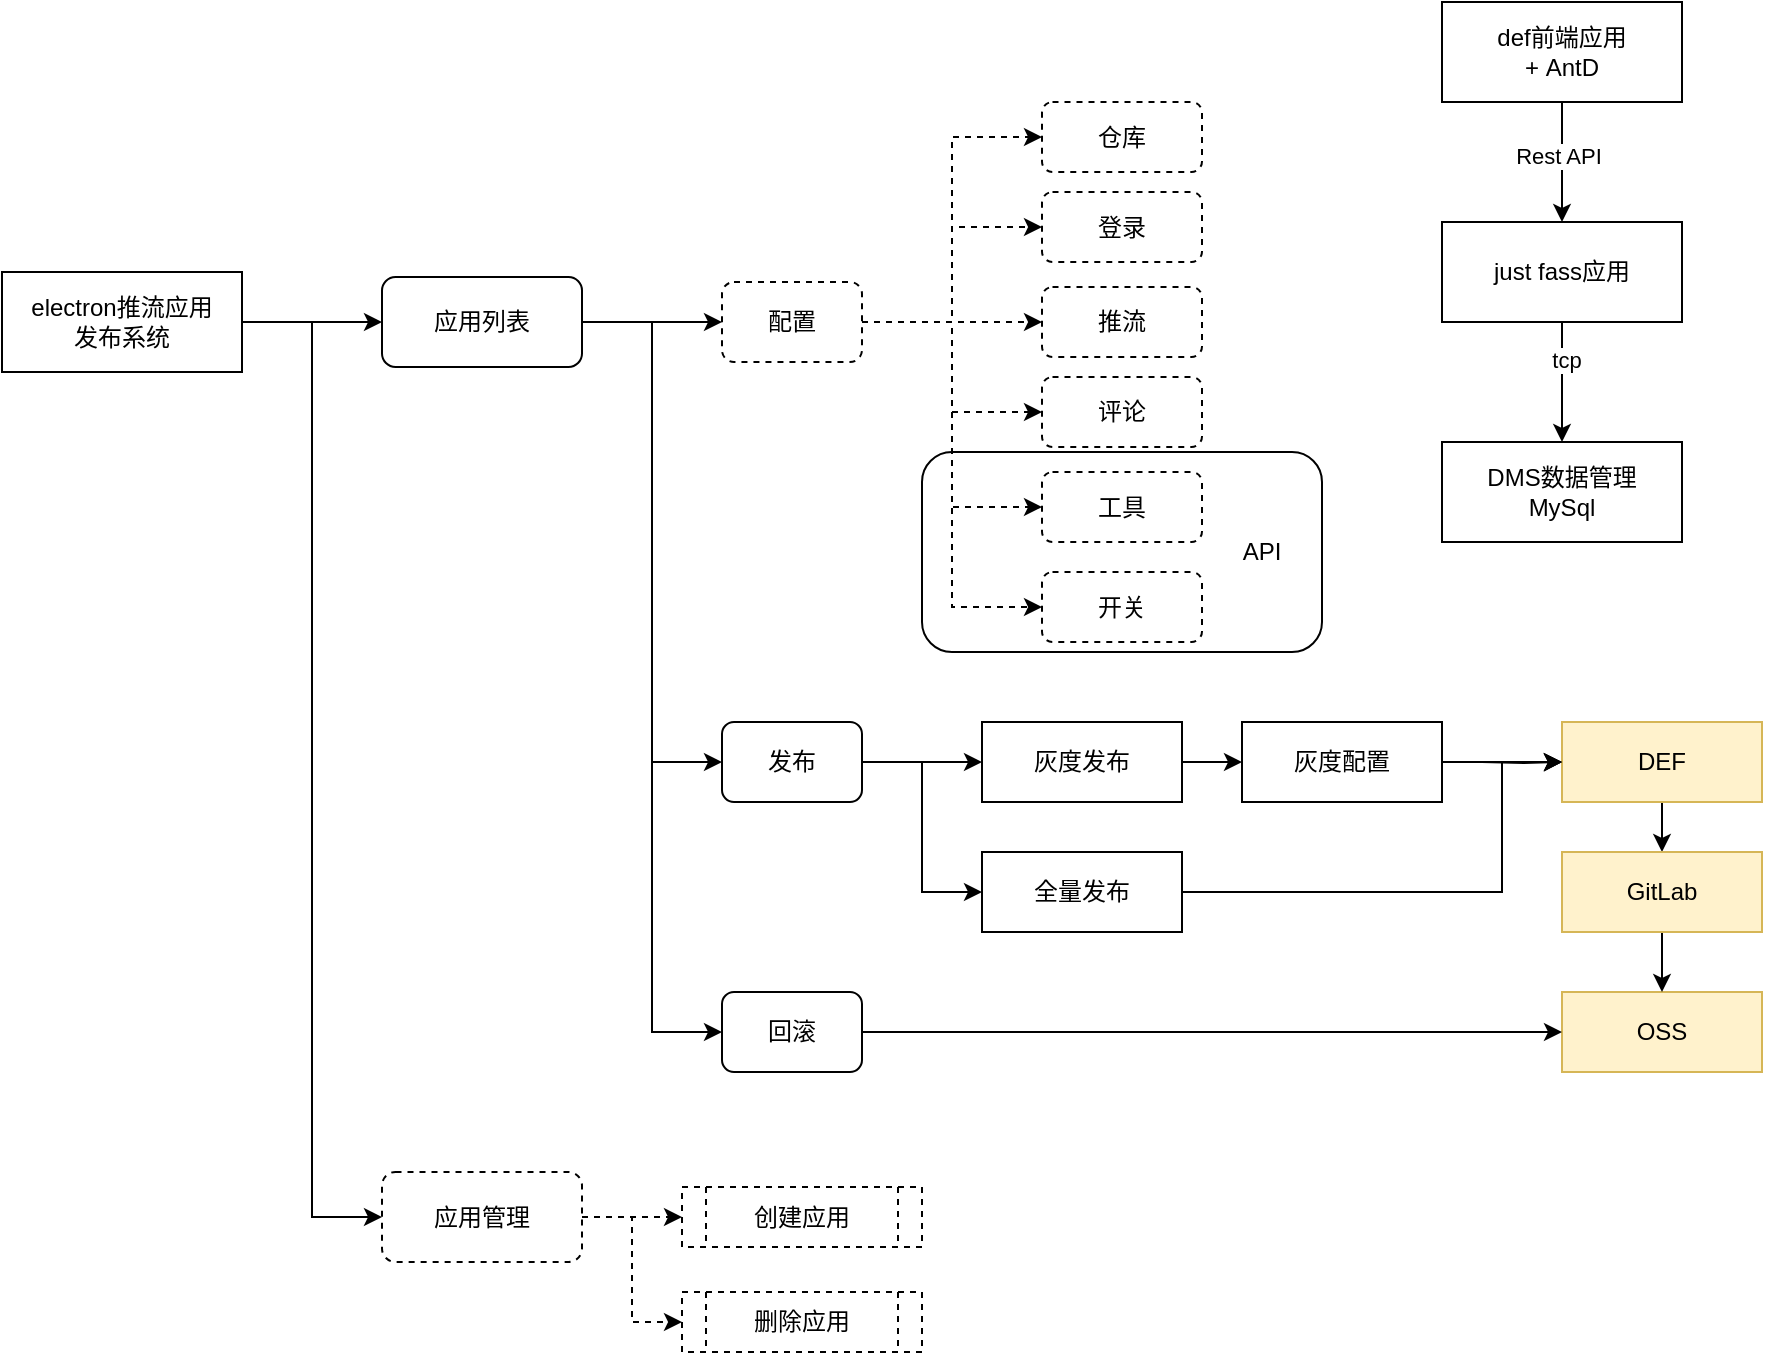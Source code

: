 <mxfile version="14.6.6" type="github">
  <diagram id="VvBguyoA1NxEOyyfGwUk" name="Page-1">
    <mxGraphModel dx="1298" dy="2035" grid="1" gridSize="10" guides="1" tooltips="1" connect="1" arrows="1" fold="1" page="1" pageScale="1" pageWidth="827" pageHeight="1169" math="0" shadow="0">
      <root>
        <mxCell id="0" />
        <mxCell id="1" parent="0" />
        <mxCell id="HswgILT7rwCR9YleaQXq-94" value="" style="rounded=1;whiteSpace=wrap;html=1;" vertex="1" parent="1">
          <mxGeometry x="620" y="120" width="200" height="100" as="geometry" />
        </mxCell>
        <mxCell id="HswgILT7rwCR9YleaQXq-21" style="edgeStyle=orthogonalEdgeStyle;rounded=0;orthogonalLoop=1;jettySize=auto;html=1;exitX=1;exitY=0.5;exitDx=0;exitDy=0;" edge="1" parent="1" source="HswgILT7rwCR9YleaQXq-1" target="HswgILT7rwCR9YleaQXq-19">
          <mxGeometry relative="1" as="geometry" />
        </mxCell>
        <mxCell id="HswgILT7rwCR9YleaQXq-22" style="edgeStyle=orthogonalEdgeStyle;rounded=0;orthogonalLoop=1;jettySize=auto;html=1;exitX=1;exitY=0.5;exitDx=0;exitDy=0;entryX=0;entryY=0.5;entryDx=0;entryDy=0;" edge="1" parent="1" source="HswgILT7rwCR9YleaQXq-1" target="HswgILT7rwCR9YleaQXq-20">
          <mxGeometry relative="1" as="geometry" />
        </mxCell>
        <mxCell id="HswgILT7rwCR9YleaQXq-1" value="electron推流应用&lt;br&gt;发布系统" style="rounded=0;whiteSpace=wrap;html=1;" vertex="1" parent="1">
          <mxGeometry x="160" y="30" width="120" height="50" as="geometry" />
        </mxCell>
        <mxCell id="HswgILT7rwCR9YleaQXq-39" style="edgeStyle=orthogonalEdgeStyle;rounded=0;orthogonalLoop=1;jettySize=auto;html=1;exitX=0.5;exitY=1;exitDx=0;exitDy=0;entryX=0.5;entryY=0;entryDx=0;entryDy=0;" edge="1" parent="1" source="HswgILT7rwCR9YleaQXq-2" target="HswgILT7rwCR9YleaQXq-9">
          <mxGeometry relative="1" as="geometry" />
        </mxCell>
        <mxCell id="HswgILT7rwCR9YleaQXq-2" value="DEF" style="rounded=0;whiteSpace=wrap;html=1;fillColor=#fff2cc;strokeColor=#d6b656;" vertex="1" parent="1">
          <mxGeometry x="940" y="255" width="100" height="40" as="geometry" />
        </mxCell>
        <mxCell id="HswgILT7rwCR9YleaQXq-3" value="OSS" style="rounded=0;whiteSpace=wrap;html=1;fillColor=#fff2cc;strokeColor=#d6b656;" vertex="1" parent="1">
          <mxGeometry x="940" y="390" width="100" height="40" as="geometry" />
        </mxCell>
        <mxCell id="HswgILT7rwCR9YleaQXq-52" style="edgeStyle=orthogonalEdgeStyle;rounded=0;orthogonalLoop=1;jettySize=auto;html=1;exitX=1;exitY=0.5;exitDx=0;exitDy=0;entryX=0;entryY=0.5;entryDx=0;entryDy=0;" edge="1" parent="1" source="HswgILT7rwCR9YleaQXq-7" target="HswgILT7rwCR9YleaQXq-49">
          <mxGeometry relative="1" as="geometry" />
        </mxCell>
        <mxCell id="HswgILT7rwCR9YleaQXq-54" style="edgeStyle=orthogonalEdgeStyle;rounded=0;orthogonalLoop=1;jettySize=auto;html=1;exitX=1;exitY=0.5;exitDx=0;exitDy=0;entryX=0;entryY=0.5;entryDx=0;entryDy=0;" edge="1" parent="1" source="HswgILT7rwCR9YleaQXq-7" target="HswgILT7rwCR9YleaQXq-51">
          <mxGeometry relative="1" as="geometry" />
        </mxCell>
        <mxCell id="HswgILT7rwCR9YleaQXq-7" value="发布" style="rounded=1;whiteSpace=wrap;html=1;" vertex="1" parent="1">
          <mxGeometry x="520" y="255" width="70" height="40" as="geometry" />
        </mxCell>
        <mxCell id="HswgILT7rwCR9YleaQXq-41" style="edgeStyle=orthogonalEdgeStyle;rounded=0;orthogonalLoop=1;jettySize=auto;html=1;exitX=1;exitY=0.5;exitDx=0;exitDy=0;entryX=0;entryY=0.5;entryDx=0;entryDy=0;" edge="1" parent="1" source="HswgILT7rwCR9YleaQXq-8" target="HswgILT7rwCR9YleaQXq-3">
          <mxGeometry relative="1" as="geometry" />
        </mxCell>
        <mxCell id="HswgILT7rwCR9YleaQXq-8" value="回滚" style="rounded=1;whiteSpace=wrap;html=1;" vertex="1" parent="1">
          <mxGeometry x="520" y="390" width="70" height="40" as="geometry" />
        </mxCell>
        <mxCell id="HswgILT7rwCR9YleaQXq-40" style="edgeStyle=orthogonalEdgeStyle;rounded=0;orthogonalLoop=1;jettySize=auto;html=1;exitX=0.5;exitY=1;exitDx=0;exitDy=0;entryX=0.5;entryY=0;entryDx=0;entryDy=0;" edge="1" parent="1" source="HswgILT7rwCR9YleaQXq-9" target="HswgILT7rwCR9YleaQXq-3">
          <mxGeometry relative="1" as="geometry" />
        </mxCell>
        <mxCell id="HswgILT7rwCR9YleaQXq-9" value="GitLab" style="rounded=0;whiteSpace=wrap;html=1;fillColor=#fff2cc;strokeColor=#d6b656;" vertex="1" parent="1">
          <mxGeometry x="940" y="320" width="100" height="40" as="geometry" />
        </mxCell>
        <mxCell id="HswgILT7rwCR9YleaQXq-26" style="edgeStyle=orthogonalEdgeStyle;rounded=0;orthogonalLoop=1;jettySize=auto;html=1;exitX=1;exitY=0.5;exitDx=0;exitDy=0;entryX=0;entryY=0.5;entryDx=0;entryDy=0;dashed=1;" edge="1" parent="1" source="HswgILT7rwCR9YleaQXq-12" target="HswgILT7rwCR9YleaQXq-24">
          <mxGeometry relative="1" as="geometry" />
        </mxCell>
        <mxCell id="HswgILT7rwCR9YleaQXq-27" style="edgeStyle=orthogonalEdgeStyle;rounded=0;orthogonalLoop=1;jettySize=auto;html=1;exitX=1;exitY=0.5;exitDx=0;exitDy=0;entryX=0;entryY=0.5;entryDx=0;entryDy=0;dashed=1;" edge="1" parent="1" source="HswgILT7rwCR9YleaQXq-12" target="HswgILT7rwCR9YleaQXq-13">
          <mxGeometry relative="1" as="geometry" />
        </mxCell>
        <mxCell id="HswgILT7rwCR9YleaQXq-28" style="edgeStyle=orthogonalEdgeStyle;rounded=0;orthogonalLoop=1;jettySize=auto;html=1;exitX=1;exitY=0.5;exitDx=0;exitDy=0;entryX=0;entryY=0.5;entryDx=0;entryDy=0;dashed=1;" edge="1" parent="1" source="HswgILT7rwCR9YleaQXq-12" target="HswgILT7rwCR9YleaQXq-15">
          <mxGeometry relative="1" as="geometry" />
        </mxCell>
        <mxCell id="HswgILT7rwCR9YleaQXq-29" style="edgeStyle=orthogonalEdgeStyle;rounded=0;orthogonalLoop=1;jettySize=auto;html=1;exitX=1;exitY=0.5;exitDx=0;exitDy=0;entryX=0;entryY=0.5;entryDx=0;entryDy=0;dashed=1;" edge="1" parent="1" source="HswgILT7rwCR9YleaQXq-12" target="HswgILT7rwCR9YleaQXq-16">
          <mxGeometry relative="1" as="geometry" />
        </mxCell>
        <mxCell id="HswgILT7rwCR9YleaQXq-30" style="edgeStyle=orthogonalEdgeStyle;rounded=0;orthogonalLoop=1;jettySize=auto;html=1;exitX=1;exitY=0.5;exitDx=0;exitDy=0;entryX=0;entryY=0.5;entryDx=0;entryDy=0;dashed=1;" edge="1" parent="1" source="HswgILT7rwCR9YleaQXq-12" target="HswgILT7rwCR9YleaQXq-14">
          <mxGeometry relative="1" as="geometry" />
        </mxCell>
        <mxCell id="HswgILT7rwCR9YleaQXq-48" style="edgeStyle=orthogonalEdgeStyle;rounded=0;orthogonalLoop=1;jettySize=auto;html=1;exitX=1;exitY=0.5;exitDx=0;exitDy=0;entryX=0;entryY=0.5;entryDx=0;entryDy=0;dashed=1;" edge="1" parent="1" source="HswgILT7rwCR9YleaQXq-12" target="HswgILT7rwCR9YleaQXq-47">
          <mxGeometry relative="1" as="geometry" />
        </mxCell>
        <mxCell id="HswgILT7rwCR9YleaQXq-12" value="配置" style="rounded=1;whiteSpace=wrap;html=1;dashed=1;" vertex="1" parent="1">
          <mxGeometry x="520" y="35" width="70" height="40" as="geometry" />
        </mxCell>
        <mxCell id="HswgILT7rwCR9YleaQXq-13" value="登录" style="rounded=1;whiteSpace=wrap;html=1;dashed=1;" vertex="1" parent="1">
          <mxGeometry x="680" y="-10" width="80" height="35" as="geometry" />
        </mxCell>
        <mxCell id="HswgILT7rwCR9YleaQXq-14" value="工具" style="rounded=1;whiteSpace=wrap;html=1;dashed=1;" vertex="1" parent="1">
          <mxGeometry x="680" y="130" width="80" height="35" as="geometry" />
        </mxCell>
        <mxCell id="HswgILT7rwCR9YleaQXq-15" value="推流" style="rounded=1;whiteSpace=wrap;html=1;dashed=1;" vertex="1" parent="1">
          <mxGeometry x="680" y="37.5" width="80" height="35" as="geometry" />
        </mxCell>
        <mxCell id="HswgILT7rwCR9YleaQXq-16" value="评论" style="rounded=1;whiteSpace=wrap;html=1;dashed=1;" vertex="1" parent="1">
          <mxGeometry x="680" y="82.5" width="80" height="35" as="geometry" />
        </mxCell>
        <mxCell id="HswgILT7rwCR9YleaQXq-25" style="edgeStyle=orthogonalEdgeStyle;rounded=0;orthogonalLoop=1;jettySize=auto;html=1;exitX=1;exitY=0.5;exitDx=0;exitDy=0;entryX=0;entryY=0.5;entryDx=0;entryDy=0;" edge="1" parent="1" source="HswgILT7rwCR9YleaQXq-19" target="HswgILT7rwCR9YleaQXq-12">
          <mxGeometry relative="1" as="geometry" />
        </mxCell>
        <mxCell id="HswgILT7rwCR9YleaQXq-33" style="edgeStyle=orthogonalEdgeStyle;rounded=0;orthogonalLoop=1;jettySize=auto;html=1;exitX=1;exitY=0.5;exitDx=0;exitDy=0;entryX=0;entryY=0.5;entryDx=0;entryDy=0;" edge="1" parent="1" source="HswgILT7rwCR9YleaQXq-19" target="HswgILT7rwCR9YleaQXq-7">
          <mxGeometry relative="1" as="geometry" />
        </mxCell>
        <mxCell id="HswgILT7rwCR9YleaQXq-34" style="edgeStyle=orthogonalEdgeStyle;rounded=0;orthogonalLoop=1;jettySize=auto;html=1;exitX=1;exitY=0.5;exitDx=0;exitDy=0;entryX=0;entryY=0.5;entryDx=0;entryDy=0;" edge="1" parent="1" source="HswgILT7rwCR9YleaQXq-19" target="HswgILT7rwCR9YleaQXq-8">
          <mxGeometry relative="1" as="geometry">
            <mxPoint x="480" y="380" as="targetPoint" />
          </mxGeometry>
        </mxCell>
        <mxCell id="HswgILT7rwCR9YleaQXq-19" value="应用列表" style="rounded=1;whiteSpace=wrap;html=1;" vertex="1" parent="1">
          <mxGeometry x="350" y="32.5" width="100" height="45" as="geometry" />
        </mxCell>
        <mxCell id="HswgILT7rwCR9YleaQXq-43" value="" style="edgeStyle=orthogonalEdgeStyle;rounded=0;orthogonalLoop=1;jettySize=auto;html=1;dashed=1;" edge="1" parent="1" source="HswgILT7rwCR9YleaQXq-20">
          <mxGeometry relative="1" as="geometry">
            <mxPoint x="500" y="502.5" as="targetPoint" />
          </mxGeometry>
        </mxCell>
        <mxCell id="HswgILT7rwCR9YleaQXq-46" style="edgeStyle=orthogonalEdgeStyle;rounded=0;orthogonalLoop=1;jettySize=auto;html=1;exitX=1;exitY=0.5;exitDx=0;exitDy=0;entryX=0;entryY=0.5;entryDx=0;entryDy=0;dashed=1;" edge="1" parent="1" source="HswgILT7rwCR9YleaQXq-20" target="HswgILT7rwCR9YleaQXq-45">
          <mxGeometry relative="1" as="geometry" />
        </mxCell>
        <mxCell id="HswgILT7rwCR9YleaQXq-20" value="应用管理" style="rounded=1;whiteSpace=wrap;html=1;dashed=1;" vertex="1" parent="1">
          <mxGeometry x="350" y="480" width="100" height="45" as="geometry" />
        </mxCell>
        <mxCell id="HswgILT7rwCR9YleaQXq-24" value="仓库" style="rounded=1;whiteSpace=wrap;html=1;dashed=1;" vertex="1" parent="1">
          <mxGeometry x="680" y="-55" width="80" height="35" as="geometry" />
        </mxCell>
        <mxCell id="HswgILT7rwCR9YleaQXq-44" value="创建应用" style="shape=process;whiteSpace=wrap;html=1;backgroundOutline=1;dashed=1;" vertex="1" parent="1">
          <mxGeometry x="500" y="487.5" width="120" height="30" as="geometry" />
        </mxCell>
        <mxCell id="HswgILT7rwCR9YleaQXq-45" value="删除应用" style="shape=process;whiteSpace=wrap;html=1;backgroundOutline=1;dashed=1;" vertex="1" parent="1">
          <mxGeometry x="500" y="540" width="120" height="30" as="geometry" />
        </mxCell>
        <mxCell id="HswgILT7rwCR9YleaQXq-47" value="开关" style="rounded=1;whiteSpace=wrap;html=1;dashed=1;" vertex="1" parent="1">
          <mxGeometry x="680" y="180" width="80" height="35" as="geometry" />
        </mxCell>
        <mxCell id="HswgILT7rwCR9YleaQXq-58" style="edgeStyle=orthogonalEdgeStyle;rounded=0;orthogonalLoop=1;jettySize=auto;html=1;exitX=1;exitY=0.5;exitDx=0;exitDy=0;entryX=0;entryY=0.5;entryDx=0;entryDy=0;" edge="1" parent="1" source="HswgILT7rwCR9YleaQXq-49" target="HswgILT7rwCR9YleaQXq-56">
          <mxGeometry relative="1" as="geometry" />
        </mxCell>
        <mxCell id="HswgILT7rwCR9YleaQXq-49" value="灰度发布" style="rounded=0;whiteSpace=wrap;html=1;" vertex="1" parent="1">
          <mxGeometry x="650" y="255" width="100" height="40" as="geometry" />
        </mxCell>
        <mxCell id="HswgILT7rwCR9YleaQXq-55" style="edgeStyle=orthogonalEdgeStyle;rounded=0;orthogonalLoop=1;jettySize=auto;html=1;exitX=1;exitY=0.5;exitDx=0;exitDy=0;entryX=0;entryY=0.5;entryDx=0;entryDy=0;" edge="1" parent="1" source="HswgILT7rwCR9YleaQXq-51" target="HswgILT7rwCR9YleaQXq-2">
          <mxGeometry relative="1" as="geometry">
            <Array as="points">
              <mxPoint x="910" y="340" />
              <mxPoint x="910" y="275" />
            </Array>
          </mxGeometry>
        </mxCell>
        <mxCell id="HswgILT7rwCR9YleaQXq-51" value="全量发布" style="rounded=0;whiteSpace=wrap;html=1;" vertex="1" parent="1">
          <mxGeometry x="650" y="320" width="100" height="40" as="geometry" />
        </mxCell>
        <mxCell id="HswgILT7rwCR9YleaQXq-59" style="edgeStyle=orthogonalEdgeStyle;rounded=0;orthogonalLoop=1;jettySize=auto;html=1;exitX=1;exitY=0.5;exitDx=0;exitDy=0;" edge="1" parent="1">
          <mxGeometry relative="1" as="geometry">
            <mxPoint x="940" y="275" as="targetPoint" />
            <mxPoint x="900" y="275" as="sourcePoint" />
          </mxGeometry>
        </mxCell>
        <mxCell id="HswgILT7rwCR9YleaQXq-67" style="edgeStyle=orthogonalEdgeStyle;rounded=0;orthogonalLoop=1;jettySize=auto;html=1;exitX=1;exitY=0.5;exitDx=0;exitDy=0;entryX=0;entryY=0.5;entryDx=0;entryDy=0;" edge="1" parent="1" source="HswgILT7rwCR9YleaQXq-56" target="HswgILT7rwCR9YleaQXq-2">
          <mxGeometry relative="1" as="geometry">
            <mxPoint x="930" y="275" as="targetPoint" />
          </mxGeometry>
        </mxCell>
        <mxCell id="HswgILT7rwCR9YleaQXq-56" value="灰度配置" style="rounded=0;whiteSpace=wrap;html=1;" vertex="1" parent="1">
          <mxGeometry x="780" y="255" width="100" height="40" as="geometry" />
        </mxCell>
        <mxCell id="HswgILT7rwCR9YleaQXq-63" style="edgeStyle=orthogonalEdgeStyle;rounded=0;orthogonalLoop=1;jettySize=auto;html=1;exitX=0.5;exitY=1;exitDx=0;exitDy=0;" edge="1" parent="1" source="HswgILT7rwCR9YleaQXq-60" target="HswgILT7rwCR9YleaQXq-61">
          <mxGeometry relative="1" as="geometry" />
        </mxCell>
        <mxCell id="HswgILT7rwCR9YleaQXq-64" value="Rest API" style="edgeLabel;html=1;align=center;verticalAlign=middle;resizable=0;points=[];" vertex="1" connectable="0" parent="HswgILT7rwCR9YleaQXq-63">
          <mxGeometry x="-0.1" y="-2" relative="1" as="geometry">
            <mxPoint as="offset" />
          </mxGeometry>
        </mxCell>
        <mxCell id="HswgILT7rwCR9YleaQXq-60" value="def前端应用&lt;br&gt;+ AntD" style="rounded=0;whiteSpace=wrap;html=1;" vertex="1" parent="1">
          <mxGeometry x="880" y="-105" width="120" height="50" as="geometry" />
        </mxCell>
        <mxCell id="HswgILT7rwCR9YleaQXq-65" style="edgeStyle=orthogonalEdgeStyle;rounded=0;orthogonalLoop=1;jettySize=auto;html=1;exitX=0.5;exitY=1;exitDx=0;exitDy=0;entryX=0.5;entryY=0;entryDx=0;entryDy=0;" edge="1" parent="1" source="HswgILT7rwCR9YleaQXq-61" target="HswgILT7rwCR9YleaQXq-62">
          <mxGeometry relative="1" as="geometry" />
        </mxCell>
        <mxCell id="HswgILT7rwCR9YleaQXq-66" value="tcp" style="edgeLabel;html=1;align=center;verticalAlign=middle;resizable=0;points=[];" vertex="1" connectable="0" parent="HswgILT7rwCR9YleaQXq-65">
          <mxGeometry x="-0.367" y="2" relative="1" as="geometry">
            <mxPoint as="offset" />
          </mxGeometry>
        </mxCell>
        <mxCell id="HswgILT7rwCR9YleaQXq-61" value="just fass应用" style="rounded=0;whiteSpace=wrap;html=1;" vertex="1" parent="1">
          <mxGeometry x="880" y="5" width="120" height="50" as="geometry" />
        </mxCell>
        <mxCell id="HswgILT7rwCR9YleaQXq-62" value="DMS数据管理&lt;br&gt;MySql" style="rounded=0;whiteSpace=wrap;html=1;" vertex="1" parent="1">
          <mxGeometry x="880" y="115" width="120" height="50" as="geometry" />
        </mxCell>
        <mxCell id="HswgILT7rwCR9YleaQXq-95" value="API" style="text;html=1;strokeColor=none;fillColor=none;align=center;verticalAlign=middle;whiteSpace=wrap;rounded=0;" vertex="1" parent="1">
          <mxGeometry x="770" y="160" width="40" height="20" as="geometry" />
        </mxCell>
      </root>
    </mxGraphModel>
  </diagram>
</mxfile>

